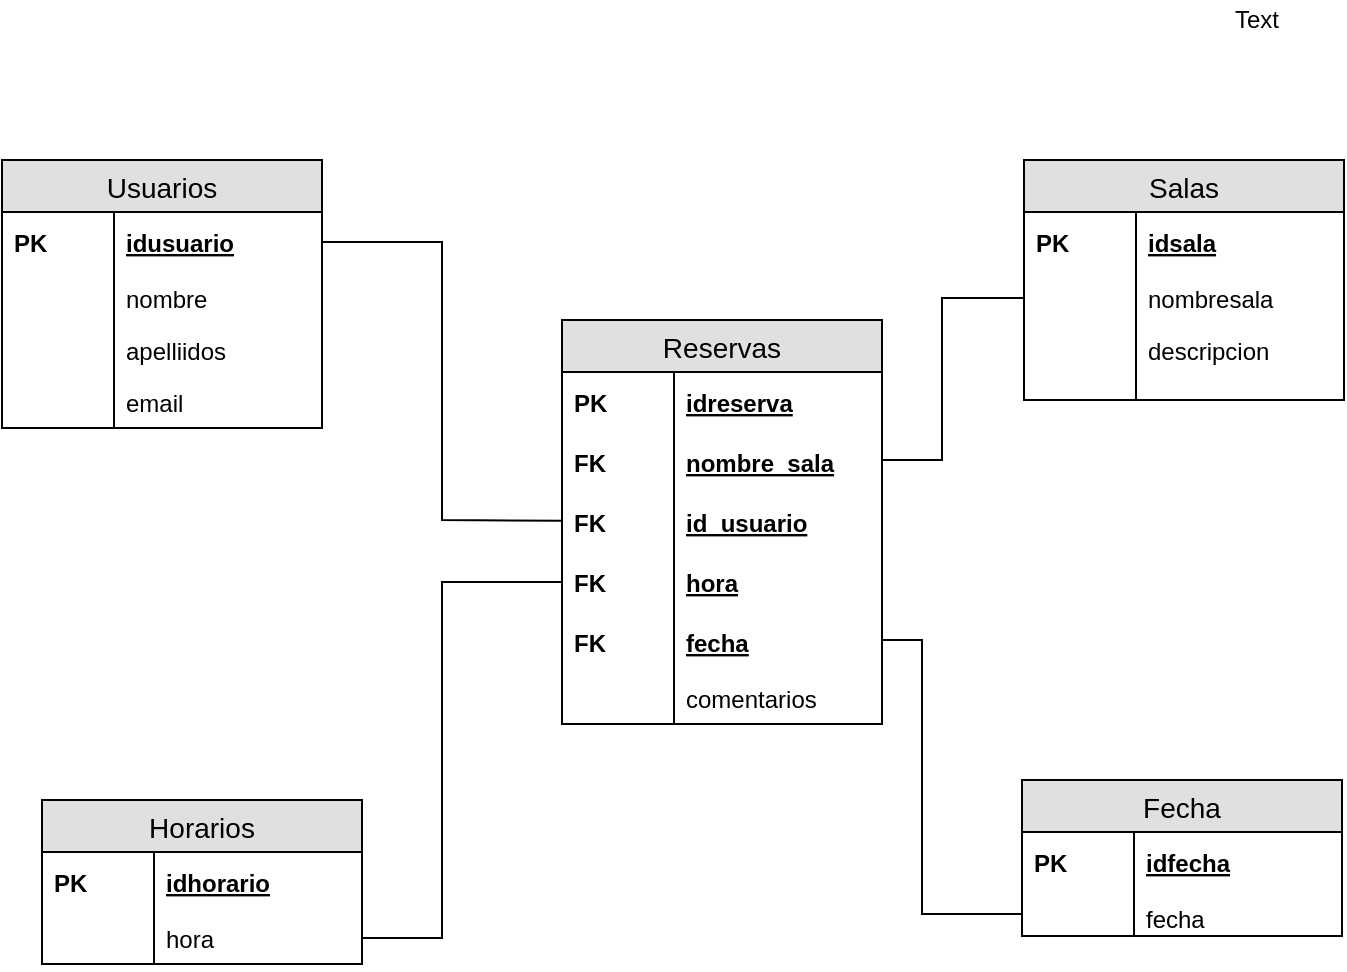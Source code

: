 <mxfile type="device" version="12.7.2"><diagram id="C5RBs43oDa-KdzZeNtuy" name="Page-1"><mxGraphModel grid="1" shadow="0" math="0" pageHeight="1169" pageWidth="827" pageScale="1" page="1" fold="1" arrows="1" connect="1" tooltips="1" guides="1" gridSize="10" dy="509" dx="893"><root><mxCell id="WIyWlLk6GJQsqaUBKTNV-0"/><mxCell id="WIyWlLk6GJQsqaUBKTNV-1" parent="WIyWlLk6GJQsqaUBKTNV-0"/><mxCell id="-u8FaUOL39WwhmXPZy3c-13" value="Text" parent="WIyWlLk6GJQsqaUBKTNV-1" vertex="1" style="text;html=1;align=center;verticalAlign=middle;resizable=0;points=[];autosize=1;"><mxGeometry as="geometry" height="20" width="40" y="40" x="747"/></mxCell><mxCell id="-u8FaUOL39WwhmXPZy3c-35" value="Usuarios" parent="WIyWlLk6GJQsqaUBKTNV-1" vertex="1" style="swimlane;fontStyle=0;childLayout=stackLayout;horizontal=1;startSize=26;fillColor=#e0e0e0;horizontalStack=0;resizeParent=1;resizeParentMax=0;resizeLast=0;collapsible=1;marginBottom=0;swimlaneFillColor=#ffffff;align=center;fontSize=14;"><mxGeometry as="geometry" height="134" width="160" y="120" x="140"/></mxCell><mxCell id="-u8FaUOL39WwhmXPZy3c-36" value="idusuario" parent="-u8FaUOL39WwhmXPZy3c-35" vertex="1" style="shape=partialRectangle;top=0;left=0;right=0;bottom=0;align=left;verticalAlign=middle;fillColor=none;spacingLeft=60;spacingRight=4;overflow=hidden;rotatable=0;points=[[0,0.5],[1,0.5]];portConstraint=eastwest;dropTarget=0;fontStyle=5;fontSize=12;"><mxGeometry as="geometry" height="30" width="160" y="26"/></mxCell><mxCell id="-u8FaUOL39WwhmXPZy3c-37" value="PK" parent="-u8FaUOL39WwhmXPZy3c-36" vertex="1" style="shape=partialRectangle;fontStyle=1;top=0;left=0;bottom=0;fillColor=none;align=left;verticalAlign=middle;spacingLeft=4;spacingRight=4;overflow=hidden;rotatable=0;points=[];portConstraint=eastwest;part=1;fontSize=12;" connectable="0"><mxGeometry as="geometry" height="30" width="56"/></mxCell><mxCell id="-u8FaUOL39WwhmXPZy3c-40" value="nombre&#10;" parent="-u8FaUOL39WwhmXPZy3c-35" vertex="1" style="shape=partialRectangle;top=0;left=0;right=0;bottom=0;align=left;verticalAlign=top;fillColor=none;spacingLeft=60;spacingRight=4;overflow=hidden;rotatable=0;points=[[0,0.5],[1,0.5]];portConstraint=eastwest;dropTarget=0;fontSize=12;"><mxGeometry as="geometry" height="26" width="160" y="56"/></mxCell><mxCell id="-u8FaUOL39WwhmXPZy3c-41" value="" parent="-u8FaUOL39WwhmXPZy3c-40" vertex="1" style="shape=partialRectangle;top=0;left=0;bottom=0;fillColor=none;align=left;verticalAlign=top;spacingLeft=4;spacingRight=4;overflow=hidden;rotatable=0;points=[];portConstraint=eastwest;part=1;fontSize=12;" connectable="0"><mxGeometry as="geometry" height="26" width="56"/></mxCell><mxCell id="-u8FaUOL39WwhmXPZy3c-43" value="apelliidos" parent="-u8FaUOL39WwhmXPZy3c-35" vertex="1" style="shape=partialRectangle;top=0;left=0;right=0;bottom=0;align=left;verticalAlign=top;fillColor=none;spacingLeft=60;spacingRight=4;overflow=hidden;rotatable=0;points=[[0,0.5],[1,0.5]];portConstraint=eastwest;dropTarget=0;fontSize=12;"><mxGeometry as="geometry" height="26" width="160" y="82"/></mxCell><mxCell id="-u8FaUOL39WwhmXPZy3c-44" value="" parent="-u8FaUOL39WwhmXPZy3c-43" vertex="1" style="shape=partialRectangle;fontStyle=1;top=0;left=0;bottom=0;fillColor=none;align=left;verticalAlign=top;spacingLeft=4;spacingRight=4;overflow=hidden;rotatable=0;points=[];portConstraint=eastwest;part=1;fontSize=12;" connectable="0"><mxGeometry as="geometry" height="26" width="56"/></mxCell><mxCell id="-u8FaUOL39WwhmXPZy3c-45" value="email" parent="-u8FaUOL39WwhmXPZy3c-35" vertex="1" style="shape=partialRectangle;top=0;left=0;right=0;bottom=0;align=left;verticalAlign=top;fillColor=none;spacingLeft=60;spacingRight=4;overflow=hidden;rotatable=0;points=[[0,0.5],[1,0.5]];portConstraint=eastwest;dropTarget=0;fontSize=12;"><mxGeometry as="geometry" height="26" width="160" y="108"/></mxCell><mxCell id="-u8FaUOL39WwhmXPZy3c-46" value="" parent="-u8FaUOL39WwhmXPZy3c-45" vertex="1" style="shape=partialRectangle;fontStyle=1;top=0;left=0;bottom=0;fillColor=none;align=left;verticalAlign=top;spacingLeft=4;spacingRight=4;overflow=hidden;rotatable=0;points=[];portConstraint=eastwest;part=1;fontSize=12;" connectable="0"><mxGeometry as="geometry" height="26" width="56"/></mxCell><mxCell id="-u8FaUOL39WwhmXPZy3c-50" value="Salas" parent="WIyWlLk6GJQsqaUBKTNV-1" vertex="1" style="swimlane;fontStyle=0;childLayout=stackLayout;horizontal=1;startSize=26;fillColor=#e0e0e0;horizontalStack=0;resizeParent=1;resizeParentMax=0;resizeLast=0;collapsible=1;marginBottom=0;swimlaneFillColor=#ffffff;align=center;fontSize=14;"><mxGeometry as="geometry" height="120" width="160" y="120" x="651"/></mxCell><mxCell id="-u8FaUOL39WwhmXPZy3c-51" value="idsala" parent="-u8FaUOL39WwhmXPZy3c-50" vertex="1" style="shape=partialRectangle;top=0;left=0;right=0;bottom=0;align=left;verticalAlign=middle;fillColor=none;spacingLeft=60;spacingRight=4;overflow=hidden;rotatable=0;points=[[0,0.5],[1,0.5]];portConstraint=eastwest;dropTarget=0;fontStyle=5;fontSize=12;"><mxGeometry as="geometry" height="30" width="160" y="26"/></mxCell><mxCell id="-u8FaUOL39WwhmXPZy3c-52" value="PK" parent="-u8FaUOL39WwhmXPZy3c-51" vertex="1" style="shape=partialRectangle;fontStyle=1;top=0;left=0;bottom=0;fillColor=none;align=left;verticalAlign=middle;spacingLeft=4;spacingRight=4;overflow=hidden;rotatable=0;points=[];portConstraint=eastwest;part=1;fontSize=12;" connectable="0"><mxGeometry as="geometry" height="30" width="56"/></mxCell><mxCell id="-u8FaUOL39WwhmXPZy3c-55" value="nombresala" parent="-u8FaUOL39WwhmXPZy3c-50" vertex="1" style="shape=partialRectangle;top=0;left=0;right=0;bottom=0;align=left;verticalAlign=top;fillColor=none;spacingLeft=60;spacingRight=4;overflow=hidden;rotatable=0;points=[[0,0.5],[1,0.5]];portConstraint=eastwest;dropTarget=0;fontSize=12;"><mxGeometry as="geometry" height="26" width="160" y="56"/></mxCell><mxCell id="-u8FaUOL39WwhmXPZy3c-56" value="" parent="-u8FaUOL39WwhmXPZy3c-55" vertex="1" style="shape=partialRectangle;top=0;left=0;bottom=0;fillColor=none;align=left;verticalAlign=top;spacingLeft=4;spacingRight=4;overflow=hidden;rotatable=0;points=[];portConstraint=eastwest;part=1;fontSize=12;" connectable="0"><mxGeometry as="geometry" height="26" width="56"/></mxCell><mxCell id="-u8FaUOL39WwhmXPZy3c-58" value="descripcion" parent="-u8FaUOL39WwhmXPZy3c-50" vertex="1" style="shape=partialRectangle;top=0;left=0;right=0;bottom=0;align=left;verticalAlign=top;fillColor=none;spacingLeft=60;spacingRight=4;overflow=hidden;rotatable=0;points=[[0,0.5],[1,0.5]];portConstraint=eastwest;dropTarget=0;fontSize=12;"><mxGeometry as="geometry" height="38" width="160" y="82"/></mxCell><mxCell id="-u8FaUOL39WwhmXPZy3c-59" value="" parent="-u8FaUOL39WwhmXPZy3c-58" vertex="1" style="shape=partialRectangle;fontStyle=1;top=0;left=0;bottom=0;fillColor=none;align=left;verticalAlign=top;spacingLeft=4;spacingRight=4;overflow=hidden;rotatable=0;points=[];portConstraint=eastwest;part=1;fontSize=12;" connectable="0"><mxGeometry as="geometry" height="38" width="56"/></mxCell><mxCell id="-u8FaUOL39WwhmXPZy3c-60" value="Reservas" parent="WIyWlLk6GJQsqaUBKTNV-1" vertex="1" style="swimlane;fontStyle=0;childLayout=stackLayout;horizontal=1;startSize=26;fillColor=#e0e0e0;horizontalStack=0;resizeParent=1;resizeParentMax=0;resizeLast=0;collapsible=1;marginBottom=0;swimlaneFillColor=#ffffff;align=center;fontSize=14;rounded=0;"><mxGeometry as="geometry" height="202" width="160" y="200" x="420"/></mxCell><mxCell id="-u8FaUOL39WwhmXPZy3c-61" value="idreserva" parent="-u8FaUOL39WwhmXPZy3c-60" vertex="1" style="shape=partialRectangle;top=0;left=0;right=0;bottom=0;align=left;verticalAlign=middle;fillColor=none;spacingLeft=60;spacingRight=4;overflow=hidden;rotatable=0;points=[[0,0.5],[1,0.5]];portConstraint=eastwest;dropTarget=0;fontStyle=5;fontSize=12;"><mxGeometry as="geometry" height="30" width="160" y="26"/></mxCell><mxCell id="-u8FaUOL39WwhmXPZy3c-62" value="PK" parent="-u8FaUOL39WwhmXPZy3c-61" vertex="1" style="shape=partialRectangle;fontStyle=1;top=0;left=0;bottom=0;fillColor=none;align=left;verticalAlign=middle;spacingLeft=4;spacingRight=4;overflow=hidden;rotatable=0;points=[];portConstraint=eastwest;part=1;fontSize=12;" connectable="0"><mxGeometry as="geometry" height="30" width="56"/></mxCell><mxCell id="-u8FaUOL39WwhmXPZy3c-63" value="nombre_sala" parent="-u8FaUOL39WwhmXPZy3c-60" vertex="1" style="shape=partialRectangle;top=0;left=0;right=0;bottom=1;align=left;verticalAlign=middle;fillColor=none;spacingLeft=60;spacingRight=4;overflow=hidden;rotatable=0;points=[[0,0.5],[1,0.5]];portConstraint=eastwest;dropTarget=0;fontStyle=5;fontSize=12;strokeColor=none;"><mxGeometry as="geometry" height="30" width="160" y="56"/></mxCell><mxCell id="-u8FaUOL39WwhmXPZy3c-64" value="FK" parent="-u8FaUOL39WwhmXPZy3c-63" vertex="1" style="shape=partialRectangle;fontStyle=1;top=0;left=0;bottom=0;fillColor=none;align=left;verticalAlign=middle;spacingLeft=4;spacingRight=4;overflow=hidden;rotatable=0;points=[];portConstraint=eastwest;part=1;fontSize=12;" connectable="0"><mxGeometry as="geometry" height="30" width="56"/></mxCell><mxCell id="-u8FaUOL39WwhmXPZy3c-91" value="id_usuario" parent="-u8FaUOL39WwhmXPZy3c-60" vertex="1" style="shape=partialRectangle;top=0;left=0;right=0;bottom=1;align=left;verticalAlign=middle;fillColor=none;spacingLeft=60;spacingRight=4;overflow=hidden;rotatable=0;points=[[0,0.5],[1,0.5]];portConstraint=eastwest;dropTarget=0;fontStyle=5;fontSize=12;strokeColor=none;"><mxGeometry as="geometry" height="30" width="160" y="86"/></mxCell><mxCell id="-u8FaUOL39WwhmXPZy3c-92" value="FK" parent="-u8FaUOL39WwhmXPZy3c-91" vertex="1" style="shape=partialRectangle;fontStyle=1;top=0;left=0;bottom=0;fillColor=none;align=left;verticalAlign=middle;spacingLeft=4;spacingRight=4;overflow=hidden;rotatable=0;points=[];portConstraint=eastwest;part=1;fontSize=12;" connectable="0"><mxGeometry as="geometry" height="30" width="56"/></mxCell><mxCell id="-u8FaUOL39WwhmXPZy3c-93" value="hora" parent="-u8FaUOL39WwhmXPZy3c-60" vertex="1" style="shape=partialRectangle;top=0;left=0;right=0;bottom=1;align=left;verticalAlign=middle;fillColor=none;spacingLeft=60;spacingRight=4;overflow=hidden;rotatable=0;points=[[0,0.5],[1,0.5]];portConstraint=eastwest;dropTarget=0;fontStyle=5;fontSize=12;strokeColor=none;"><mxGeometry as="geometry" height="30" width="160" y="116"/></mxCell><mxCell id="-u8FaUOL39WwhmXPZy3c-94" value="FK" parent="-u8FaUOL39WwhmXPZy3c-93" vertex="1" style="shape=partialRectangle;fontStyle=1;top=0;left=0;bottom=0;fillColor=none;align=left;verticalAlign=middle;spacingLeft=4;spacingRight=4;overflow=hidden;rotatable=0;points=[];portConstraint=eastwest;part=1;fontSize=12;" connectable="0"><mxGeometry as="geometry" height="30" width="56"/></mxCell><mxCell id="-u8FaUOL39WwhmXPZy3c-97" value="fecha" parent="-u8FaUOL39WwhmXPZy3c-60" vertex="1" style="shape=partialRectangle;top=0;left=0;right=0;bottom=1;align=left;verticalAlign=middle;fillColor=none;spacingLeft=60;spacingRight=4;overflow=hidden;rotatable=0;points=[[0,0.5],[1,0.5]];portConstraint=eastwest;dropTarget=0;fontStyle=5;fontSize=12;strokeColor=none;"><mxGeometry as="geometry" height="30" width="160" y="146"/></mxCell><mxCell id="-u8FaUOL39WwhmXPZy3c-98" value="FK" parent="-u8FaUOL39WwhmXPZy3c-97" vertex="1" style="shape=partialRectangle;fontStyle=1;top=0;left=0;bottom=0;fillColor=none;align=left;verticalAlign=middle;spacingLeft=4;spacingRight=4;overflow=hidden;rotatable=0;points=[];portConstraint=eastwest;part=1;fontSize=12;" connectable="0"><mxGeometry as="geometry" height="30" width="56"/></mxCell><mxCell id="-u8FaUOL39WwhmXPZy3c-117" value="comentarios" parent="-u8FaUOL39WwhmXPZy3c-60" vertex="1" style="shape=partialRectangle;top=0;left=0;right=0;bottom=0;align=left;verticalAlign=top;fillColor=none;spacingLeft=60;spacingRight=4;overflow=hidden;rotatable=0;points=[[0,0.5],[1,0.5]];portConstraint=eastwest;dropTarget=0;fontSize=12;rounded=0;strokeColor=#000000;"><mxGeometry as="geometry" height="26" width="160" y="176"/></mxCell><mxCell id="-u8FaUOL39WwhmXPZy3c-118" value="" parent="-u8FaUOL39WwhmXPZy3c-117" vertex="1" style="shape=partialRectangle;fontStyle=1;top=0;left=0;bottom=0;fillColor=none;align=left;verticalAlign=top;spacingLeft=4;spacingRight=4;overflow=hidden;rotatable=0;points=[];portConstraint=eastwest;part=1;fontSize=12;" connectable="0"><mxGeometry as="geometry" height="26" width="56"/></mxCell><mxCell id="-u8FaUOL39WwhmXPZy3c-99" value="" parent="WIyWlLk6GJQsqaUBKTNV-1" style="endArrow=none;html=1;rounded=0;exitX=1;exitY=0.5;exitDx=0;exitDy=0;" edge="1" target="-u8FaUOL39WwhmXPZy3c-91" source="-u8FaUOL39WwhmXPZy3c-36"><mxGeometry as="geometry" relative="1"><mxPoint as="sourcePoint" y="160" x="300"/><mxPoint as="targetPoint" y="308" x="390"/><Array as="points"><mxPoint y="161" x="360"/><mxPoint y="300" x="360"/></Array></mxGeometry></mxCell><mxCell id="-u8FaUOL39WwhmXPZy3c-119" value="" parent="WIyWlLk6GJQsqaUBKTNV-1" style="endArrow=none;html=1;rounded=0;entryX=0;entryY=0.5;entryDx=0;entryDy=0;" edge="1" target="-u8FaUOL39WwhmXPZy3c-55"><mxGeometry as="geometry" relative="1"><mxPoint as="sourcePoint" y="270" x="580"/><mxPoint as="targetPoint" y="270" x="730"/><Array as="points"><mxPoint y="270" x="610"/><mxPoint y="189" x="610"/></Array></mxGeometry></mxCell><mxCell id="-u8FaUOL39WwhmXPZy3c-120" value="Fecha" parent="WIyWlLk6GJQsqaUBKTNV-1" vertex="1" style="swimlane;fontStyle=0;childLayout=stackLayout;horizontal=1;startSize=26;fillColor=#e0e0e0;horizontalStack=0;resizeParent=1;resizeParentMax=0;resizeLast=0;collapsible=1;marginBottom=0;swimlaneFillColor=#ffffff;align=center;fontSize=14;"><mxGeometry as="geometry" height="78" width="160" y="430" x="650"/></mxCell><mxCell id="-u8FaUOL39WwhmXPZy3c-121" value="idfecha" parent="-u8FaUOL39WwhmXPZy3c-120" vertex="1" style="shape=partialRectangle;top=0;left=0;right=0;bottom=0;align=left;verticalAlign=middle;fillColor=none;spacingLeft=60;spacingRight=4;overflow=hidden;rotatable=0;points=[[0,0.5],[1,0.5]];portConstraint=eastwest;dropTarget=0;fontStyle=5;fontSize=12;"><mxGeometry as="geometry" height="30" width="160" y="26"/></mxCell><mxCell id="-u8FaUOL39WwhmXPZy3c-122" value="PK" parent="-u8FaUOL39WwhmXPZy3c-121" vertex="1" style="shape=partialRectangle;fontStyle=1;top=0;left=0;bottom=0;fillColor=none;align=left;verticalAlign=middle;spacingLeft=4;spacingRight=4;overflow=hidden;rotatable=0;points=[];portConstraint=eastwest;part=1;fontSize=12;" connectable="0"><mxGeometry as="geometry" height="30" width="56"/></mxCell><mxCell id="-u8FaUOL39WwhmXPZy3c-125" value="fecha&#10;" parent="-u8FaUOL39WwhmXPZy3c-120" vertex="1" style="shape=partialRectangle;top=0;left=0;right=0;bottom=0;align=left;verticalAlign=top;fillColor=none;spacingLeft=60;spacingRight=4;overflow=hidden;rotatable=0;points=[[0,0.5],[1,0.5]];portConstraint=eastwest;dropTarget=0;fontSize=12;"><mxGeometry as="geometry" height="22" width="160" y="56"/></mxCell><mxCell id="-u8FaUOL39WwhmXPZy3c-126" value="" parent="-u8FaUOL39WwhmXPZy3c-125" vertex="1" style="shape=partialRectangle;top=0;left=0;bottom=0;fillColor=none;align=left;verticalAlign=top;spacingLeft=4;spacingRight=4;overflow=hidden;rotatable=0;points=[];portConstraint=eastwest;part=1;fontSize=12;" connectable="0"><mxGeometry as="geometry" height="22" width="56"/></mxCell><mxCell id="-u8FaUOL39WwhmXPZy3c-127" value="" parent="WIyWlLk6GJQsqaUBKTNV-1" style="endArrow=none;html=1;rounded=0;fontSize=14;entryX=0;entryY=0.5;entryDx=0;entryDy=0;" edge="1" target="-u8FaUOL39WwhmXPZy3c-125"><mxGeometry as="geometry" relative="1"><mxPoint as="sourcePoint" y="360" x="580"/><mxPoint as="targetPoint" y="460" x="640"/><Array as="points"><mxPoint y="360" x="600"/><mxPoint y="497" x="600"/></Array></mxGeometry></mxCell><mxCell id="-u8FaUOL39WwhmXPZy3c-128" value="Horarios" parent="WIyWlLk6GJQsqaUBKTNV-1" vertex="1" style="swimlane;fontStyle=0;childLayout=stackLayout;horizontal=1;startSize=26;fillColor=#e0e0e0;horizontalStack=0;resizeParent=1;resizeParentMax=0;resizeLast=0;collapsible=1;marginBottom=0;swimlaneFillColor=#ffffff;align=center;fontSize=14;"><mxGeometry as="geometry" height="82" width="160" y="440" x="160"/></mxCell><mxCell id="-u8FaUOL39WwhmXPZy3c-129" value="idhorario" parent="-u8FaUOL39WwhmXPZy3c-128" vertex="1" style="shape=partialRectangle;top=0;left=0;right=0;bottom=0;align=left;verticalAlign=middle;fillColor=none;spacingLeft=60;spacingRight=4;overflow=hidden;rotatable=0;points=[[0,0.5],[1,0.5]];portConstraint=eastwest;dropTarget=0;fontStyle=5;fontSize=12;"><mxGeometry as="geometry" height="30" width="160" y="26"/></mxCell><mxCell id="-u8FaUOL39WwhmXPZy3c-130" value="PK" parent="-u8FaUOL39WwhmXPZy3c-129" vertex="1" style="shape=partialRectangle;fontStyle=1;top=0;left=0;bottom=0;fillColor=none;align=left;verticalAlign=middle;spacingLeft=4;spacingRight=4;overflow=hidden;rotatable=0;points=[];portConstraint=eastwest;part=1;fontSize=12;" connectable="0"><mxGeometry as="geometry" height="30" width="56"/></mxCell><mxCell id="-u8FaUOL39WwhmXPZy3c-133" value="hora" parent="-u8FaUOL39WwhmXPZy3c-128" vertex="1" style="shape=partialRectangle;top=0;left=0;right=0;bottom=0;align=left;verticalAlign=top;fillColor=none;spacingLeft=60;spacingRight=4;overflow=hidden;rotatable=0;points=[[0,0.5],[1,0.5]];portConstraint=eastwest;dropTarget=0;fontSize=12;"><mxGeometry as="geometry" height="26" width="160" y="56"/></mxCell><mxCell id="-u8FaUOL39WwhmXPZy3c-134" value="" parent="-u8FaUOL39WwhmXPZy3c-133" vertex="1" style="shape=partialRectangle;top=0;left=0;bottom=0;fillColor=none;align=left;verticalAlign=top;spacingLeft=4;spacingRight=4;overflow=hidden;rotatable=0;points=[];portConstraint=eastwest;part=1;fontSize=12;" connectable="0"><mxGeometry as="geometry" height="26" width="56"/></mxCell><mxCell id="-u8FaUOL39WwhmXPZy3c-136" value="" parent="WIyWlLk6GJQsqaUBKTNV-1" style="endArrow=none;html=1;rounded=0;fontSize=14;entryX=0;entryY=0.5;entryDx=0;entryDy=0;exitX=1;exitY=0.5;exitDx=0;exitDy=0;" edge="1" target="-u8FaUOL39WwhmXPZy3c-93" source="-u8FaUOL39WwhmXPZy3c-133"><mxGeometry as="geometry" relative="1"><mxPoint as="sourcePoint" y="480.5" x="320"/><mxPoint as="targetPoint" y="480.5" x="480"/><Array as="points"><mxPoint y="509" x="360"/><mxPoint y="331" x="360"/></Array></mxGeometry></mxCell></root></mxGraphModel></diagram></mxfile>